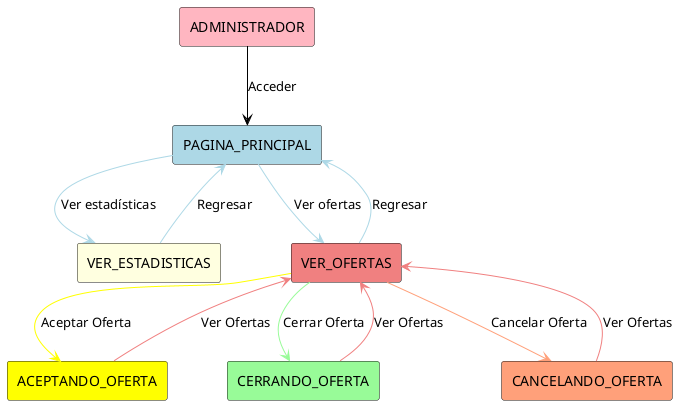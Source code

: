 @startuml AdministradorContextDiagram

!define RECTANGLE(x) rectangle x

RECTANGLE(ADMINISTRADOR) #LightPink
RECTANGLE(PAGINA_PRINCIPAL) #LightBlue

RECTANGLE(VER_ESTADISTICAS) #LightYellow
RECTANGLE(VER_OFERTAS) #LightCoral

RECTANGLE(ACEPTANDO_OFERTA) #Yellow
RECTANGLE(CERRANDO_OFERTA) #PaleGreen
RECTANGLE(CANCELANDO_OFERTA) #LightSalmon

ADMINISTRADOR -[#Black]-> PAGINA_PRINCIPAL : Acceder

PAGINA_PRINCIPAL -[#LightBlue]-> VER_OFERTAS : Ver ofertas
PAGINA_PRINCIPAL -[#LightBlue]-> VER_ESTADISTICAS : Ver estadísticas

VER_OFERTAS -[#Yellow]-> ACEPTANDO_OFERTA : Aceptar Oferta
VER_OFERTAS -[#PaleGreen]-> CERRANDO_OFERTA : Cerrar Oferta
VER_OFERTAS -[#LightSalmon]-> CANCELANDO_OFERTA : Cancelar Oferta

ACEPTANDO_OFERTA -[#LightCoral]-> VER_OFERTAS : Ver Ofertas
CERRANDO_OFERTA -[#LightCoral]-> VER_OFERTAS : Ver Ofertas
CANCELANDO_OFERTA -[#LightCoral]-> VER_OFERTAS : Ver Ofertas

VER_OFERTAS -[#LightBlue]-> PAGINA_PRINCIPAL : Regresar
VER_ESTADISTICAS -[#LightBlue]-> PAGINA_PRINCIPAL : Regresar

@enduml
